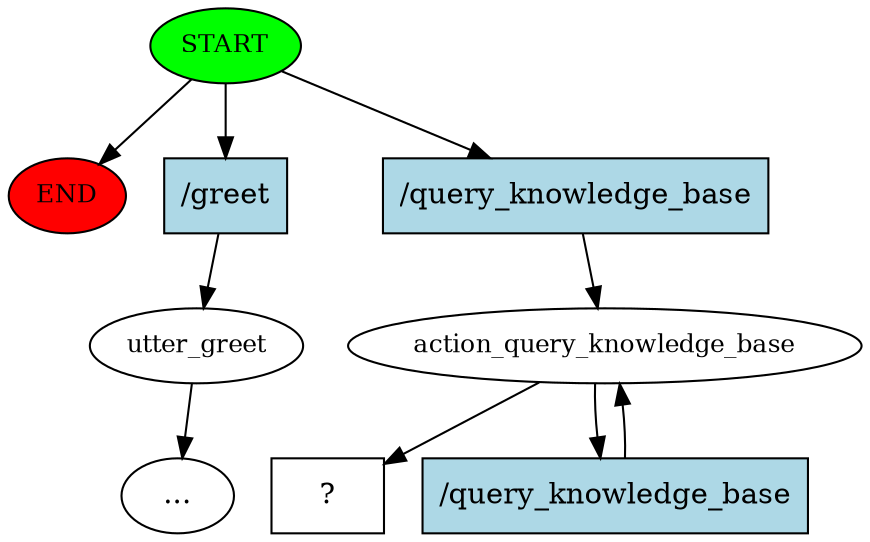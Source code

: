 digraph  {
0 [class="start active", fillcolor=green, fontsize=12, label=START, style=filled];
"-1" [class=end, fillcolor=red, fontsize=12, label=END, style=filled];
1 [class="", fontsize=12, label=utter_greet];
"-3" [class=ellipsis, label="..."];
2 [class=active, fontsize=12, label=action_query_knowledge_base];
7 [class="intent dashed active", label="  ?  ", shape=rect];
8 [class=intent, fillcolor=lightblue, label="/greet", shape=rect, style=filled];
9 [class="intent active", fillcolor=lightblue, label="/query_knowledge_base", shape=rect, style=filled];
10 [class="intent active", fillcolor=lightblue, label="/query_knowledge_base", shape=rect, style=filled];
0 -> "-1"  [class="", key=NONE, label=""];
0 -> 8  [class="", key=0];
0 -> 9  [class=active, key=0];
1 -> "-3"  [class="", key=NONE, label=""];
2 -> 7  [class=active, key=NONE, label=""];
2 -> 10  [class=active, key=0];
8 -> 1  [class="", key=0];
9 -> 2  [class=active, key=0];
10 -> 2  [class=active, key=0];
}
